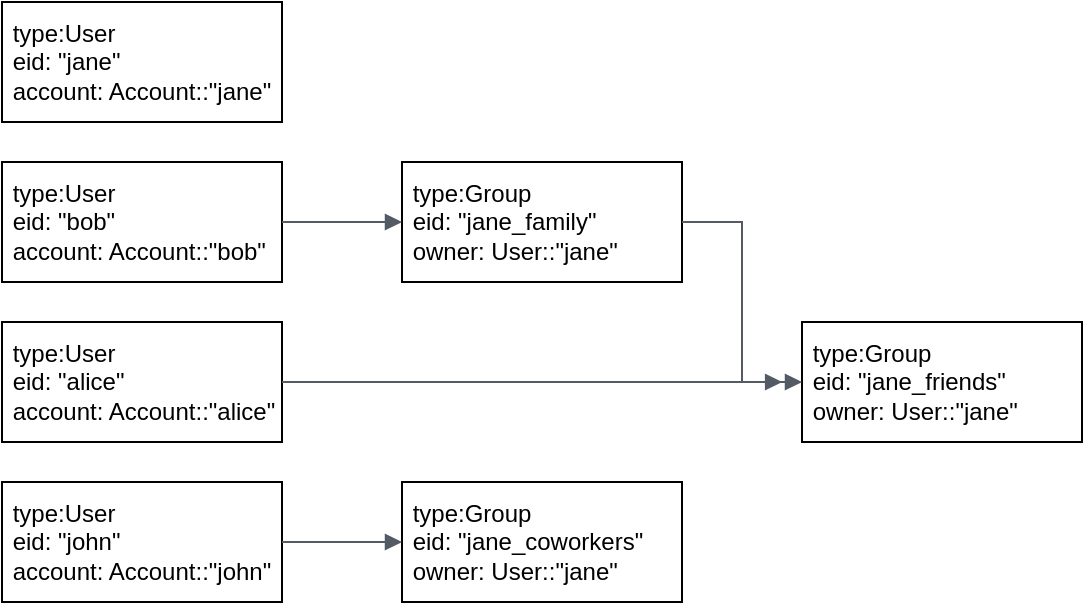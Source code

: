 <mxfile version="12.4.8"><diagram id="frLbz4vhDpP5XIuj8jGq" name="Page-1"><mxGraphModel dx="1705" dy="745" grid="1" gridSize="10" guides="1" tooltips="1" connect="1" arrows="1" fold="1" page="1" pageScale="1" pageWidth="850" pageHeight="1100" math="0" shadow="0"><root><mxCell id="0"/><mxCell id="1" parent="0"/><mxCell id="cpIAo5QmeIh4_Co1XjXZ-1" value="&amp;nbsp;type:User&lt;br&gt;&amp;nbsp;eid: &quot;jane&quot;&lt;br&gt;&lt;div&gt;&lt;span&gt;&amp;nbsp;account: Account::&quot;jane&quot;&lt;/span&gt;&lt;/div&gt;" style="rounded=0;whiteSpace=wrap;html=1;align=left;" vertex="1" parent="1"><mxGeometry y="280" width="140" height="60" as="geometry"/></mxCell><mxCell id="cpIAo5QmeIh4_Co1XjXZ-2" value="&lt;span style=&quot;white-space: normal&quot;&gt;&amp;nbsp;type:User&amp;nbsp;&lt;/span&gt;&lt;br style=&quot;white-space: normal&quot;&gt;&lt;span style=&quot;white-space: normal&quot;&gt;&amp;nbsp;eid: &quot;bob&quot;&amp;nbsp;&lt;/span&gt;&lt;br style=&quot;white-space: normal&quot;&gt;&lt;div style=&quot;white-space: normal&quot;&gt;&amp;nbsp;account: Account::&quot;bob&quot;&lt;/div&gt;" style="rounded=0;whiteSpace=wrap;html=1;align=left;" vertex="1" parent="1"><mxGeometry y="360" width="140" height="60" as="geometry"/></mxCell><mxCell id="cpIAo5QmeIh4_Co1XjXZ-3" value="&lt;span style=&quot;white-space: normal&quot;&gt;&amp;nbsp;type:User&lt;/span&gt;&lt;br style=&quot;white-space: normal&quot;&gt;&lt;span style=&quot;white-space: normal&quot;&gt;&amp;nbsp;eid: &quot;alice&quot;&lt;/span&gt;&lt;br style=&quot;white-space: normal&quot;&gt;&lt;div style=&quot;white-space: normal&quot;&gt;&amp;nbsp;account: Account::&quot;alice&quot;&lt;/div&gt;" style="rounded=0;whiteSpace=wrap;html=1;align=left;" vertex="1" parent="1"><mxGeometry y="440" width="140" height="60" as="geometry"/></mxCell><mxCell id="cpIAo5QmeIh4_Co1XjXZ-4" value="&lt;span style=&quot;white-space: normal&quot;&gt;&amp;nbsp;type:User&lt;/span&gt;&lt;br style=&quot;white-space: normal&quot;&gt;&lt;span style=&quot;white-space: normal&quot;&gt;&amp;nbsp;eid: &quot;john&quot;&lt;/span&gt;&lt;br style=&quot;white-space: normal&quot;&gt;&lt;div style=&quot;white-space: normal&quot;&gt;&amp;nbsp;account: Account::&quot;john&quot;&lt;/div&gt;" style="rounded=0;whiteSpace=wrap;html=1;align=left;" vertex="1" parent="1"><mxGeometry y="520" width="140" height="60" as="geometry"/></mxCell><mxCell id="cpIAo5QmeIh4_Co1XjXZ-5" value="&lt;span style=&quot;white-space: normal&quot;&gt;&amp;nbsp;type:Group&lt;/span&gt;&lt;br style=&quot;white-space: normal&quot;&gt;&lt;span style=&quot;white-space: normal&quot;&gt;&amp;nbsp;eid: &quot;jane_family&quot;&lt;/span&gt;&lt;br style=&quot;white-space: normal&quot;&gt;&lt;div style=&quot;white-space: normal&quot;&gt;&amp;nbsp;owner: User::&quot;jane&quot;&lt;/div&gt;" style="rounded=0;whiteSpace=wrap;html=1;align=left;" vertex="1" parent="1"><mxGeometry x="200" y="360" width="140" height="60" as="geometry"/></mxCell><mxCell id="cpIAo5QmeIh4_Co1XjXZ-6" value="&lt;span style=&quot;white-space: normal&quot;&gt;&amp;nbsp;type:Group&lt;/span&gt;&lt;br style=&quot;white-space: normal&quot;&gt;&lt;span style=&quot;white-space: normal&quot;&gt;&amp;nbsp;eid: &quot;jane_friends&quot;&lt;/span&gt;&lt;br style=&quot;white-space: normal&quot;&gt;&lt;div style=&quot;white-space: normal&quot;&gt;&amp;nbsp;owner: User::&quot;jane&quot;&lt;/div&gt;" style="rounded=0;whiteSpace=wrap;html=1;align=left;" vertex="1" parent="1"><mxGeometry x="400" y="440" width="140" height="60" as="geometry"/></mxCell><mxCell id="cpIAo5QmeIh4_Co1XjXZ-7" value="&lt;span style=&quot;white-space: normal&quot;&gt;&amp;nbsp;type:Group&lt;/span&gt;&lt;br style=&quot;white-space: normal&quot;&gt;&lt;span style=&quot;white-space: normal&quot;&gt;&amp;nbsp;eid: &quot;jane_coworkers&quot;&lt;/span&gt;&lt;br style=&quot;white-space: normal&quot;&gt;&lt;div style=&quot;white-space: normal&quot;&gt;&amp;nbsp;owner: User::&quot;jane&quot;&lt;/div&gt;" style="rounded=0;whiteSpace=wrap;html=1;align=left;" vertex="1" parent="1"><mxGeometry x="200" y="520" width="140" height="60" as="geometry"/></mxCell><mxCell id="cpIAo5QmeIh4_Co1XjXZ-11" value="" style="edgeStyle=orthogonalEdgeStyle;html=1;endArrow=block;elbow=vertical;startArrow=none;endFill=1;strokeColor=#545B64;rounded=0;exitX=1;exitY=0.5;exitDx=0;exitDy=0;entryX=0;entryY=0.5;entryDx=0;entryDy=0;" edge="1" parent="1" source="cpIAo5QmeIh4_Co1XjXZ-2" target="cpIAo5QmeIh4_Co1XjXZ-5"><mxGeometry width="100" relative="1" as="geometry"><mxPoint x="10" y="600" as="sourcePoint"/><mxPoint x="110" y="600" as="targetPoint"/></mxGeometry></mxCell><mxCell id="cpIAo5QmeIh4_Co1XjXZ-12" value="" style="edgeStyle=orthogonalEdgeStyle;html=1;endArrow=block;elbow=vertical;startArrow=none;endFill=1;strokeColor=#545B64;rounded=0;exitX=1;exitY=0.5;exitDx=0;exitDy=0;entryX=0;entryY=0.5;entryDx=0;entryDy=0;" edge="1" parent="1" source="cpIAo5QmeIh4_Co1XjXZ-3" target="cpIAo5QmeIh4_Co1XjXZ-6"><mxGeometry width="100" relative="1" as="geometry"><mxPoint x="150" y="400" as="sourcePoint"/><mxPoint x="210" y="400" as="targetPoint"/></mxGeometry></mxCell><mxCell id="cpIAo5QmeIh4_Co1XjXZ-14" value="" style="edgeStyle=orthogonalEdgeStyle;html=1;endArrow=block;elbow=vertical;startArrow=none;endFill=1;strokeColor=#545B64;rounded=0;entryX=-0.071;entryY=0.5;entryDx=0;entryDy=0;entryPerimeter=0;" edge="1" parent="1" target="cpIAo5QmeIh4_Co1XjXZ-6"><mxGeometry width="100" relative="1" as="geometry"><mxPoint x="340" y="390" as="sourcePoint"/><mxPoint x="370" y="470" as="targetPoint"/><Array as="points"><mxPoint x="370" y="390"/><mxPoint x="370" y="470"/></Array></mxGeometry></mxCell><mxCell id="cpIAo5QmeIh4_Co1XjXZ-15" value="" style="edgeStyle=orthogonalEdgeStyle;html=1;endArrow=block;elbow=vertical;startArrow=none;endFill=1;strokeColor=#545B64;rounded=0;exitX=1;exitY=0.5;exitDx=0;exitDy=0;" edge="1" parent="1" source="cpIAo5QmeIh4_Co1XjXZ-4"><mxGeometry width="100" relative="1" as="geometry"><mxPoint x="150" y="400" as="sourcePoint"/><mxPoint x="200" y="550" as="targetPoint"/></mxGeometry></mxCell></root></mxGraphModel></diagram></mxfile>